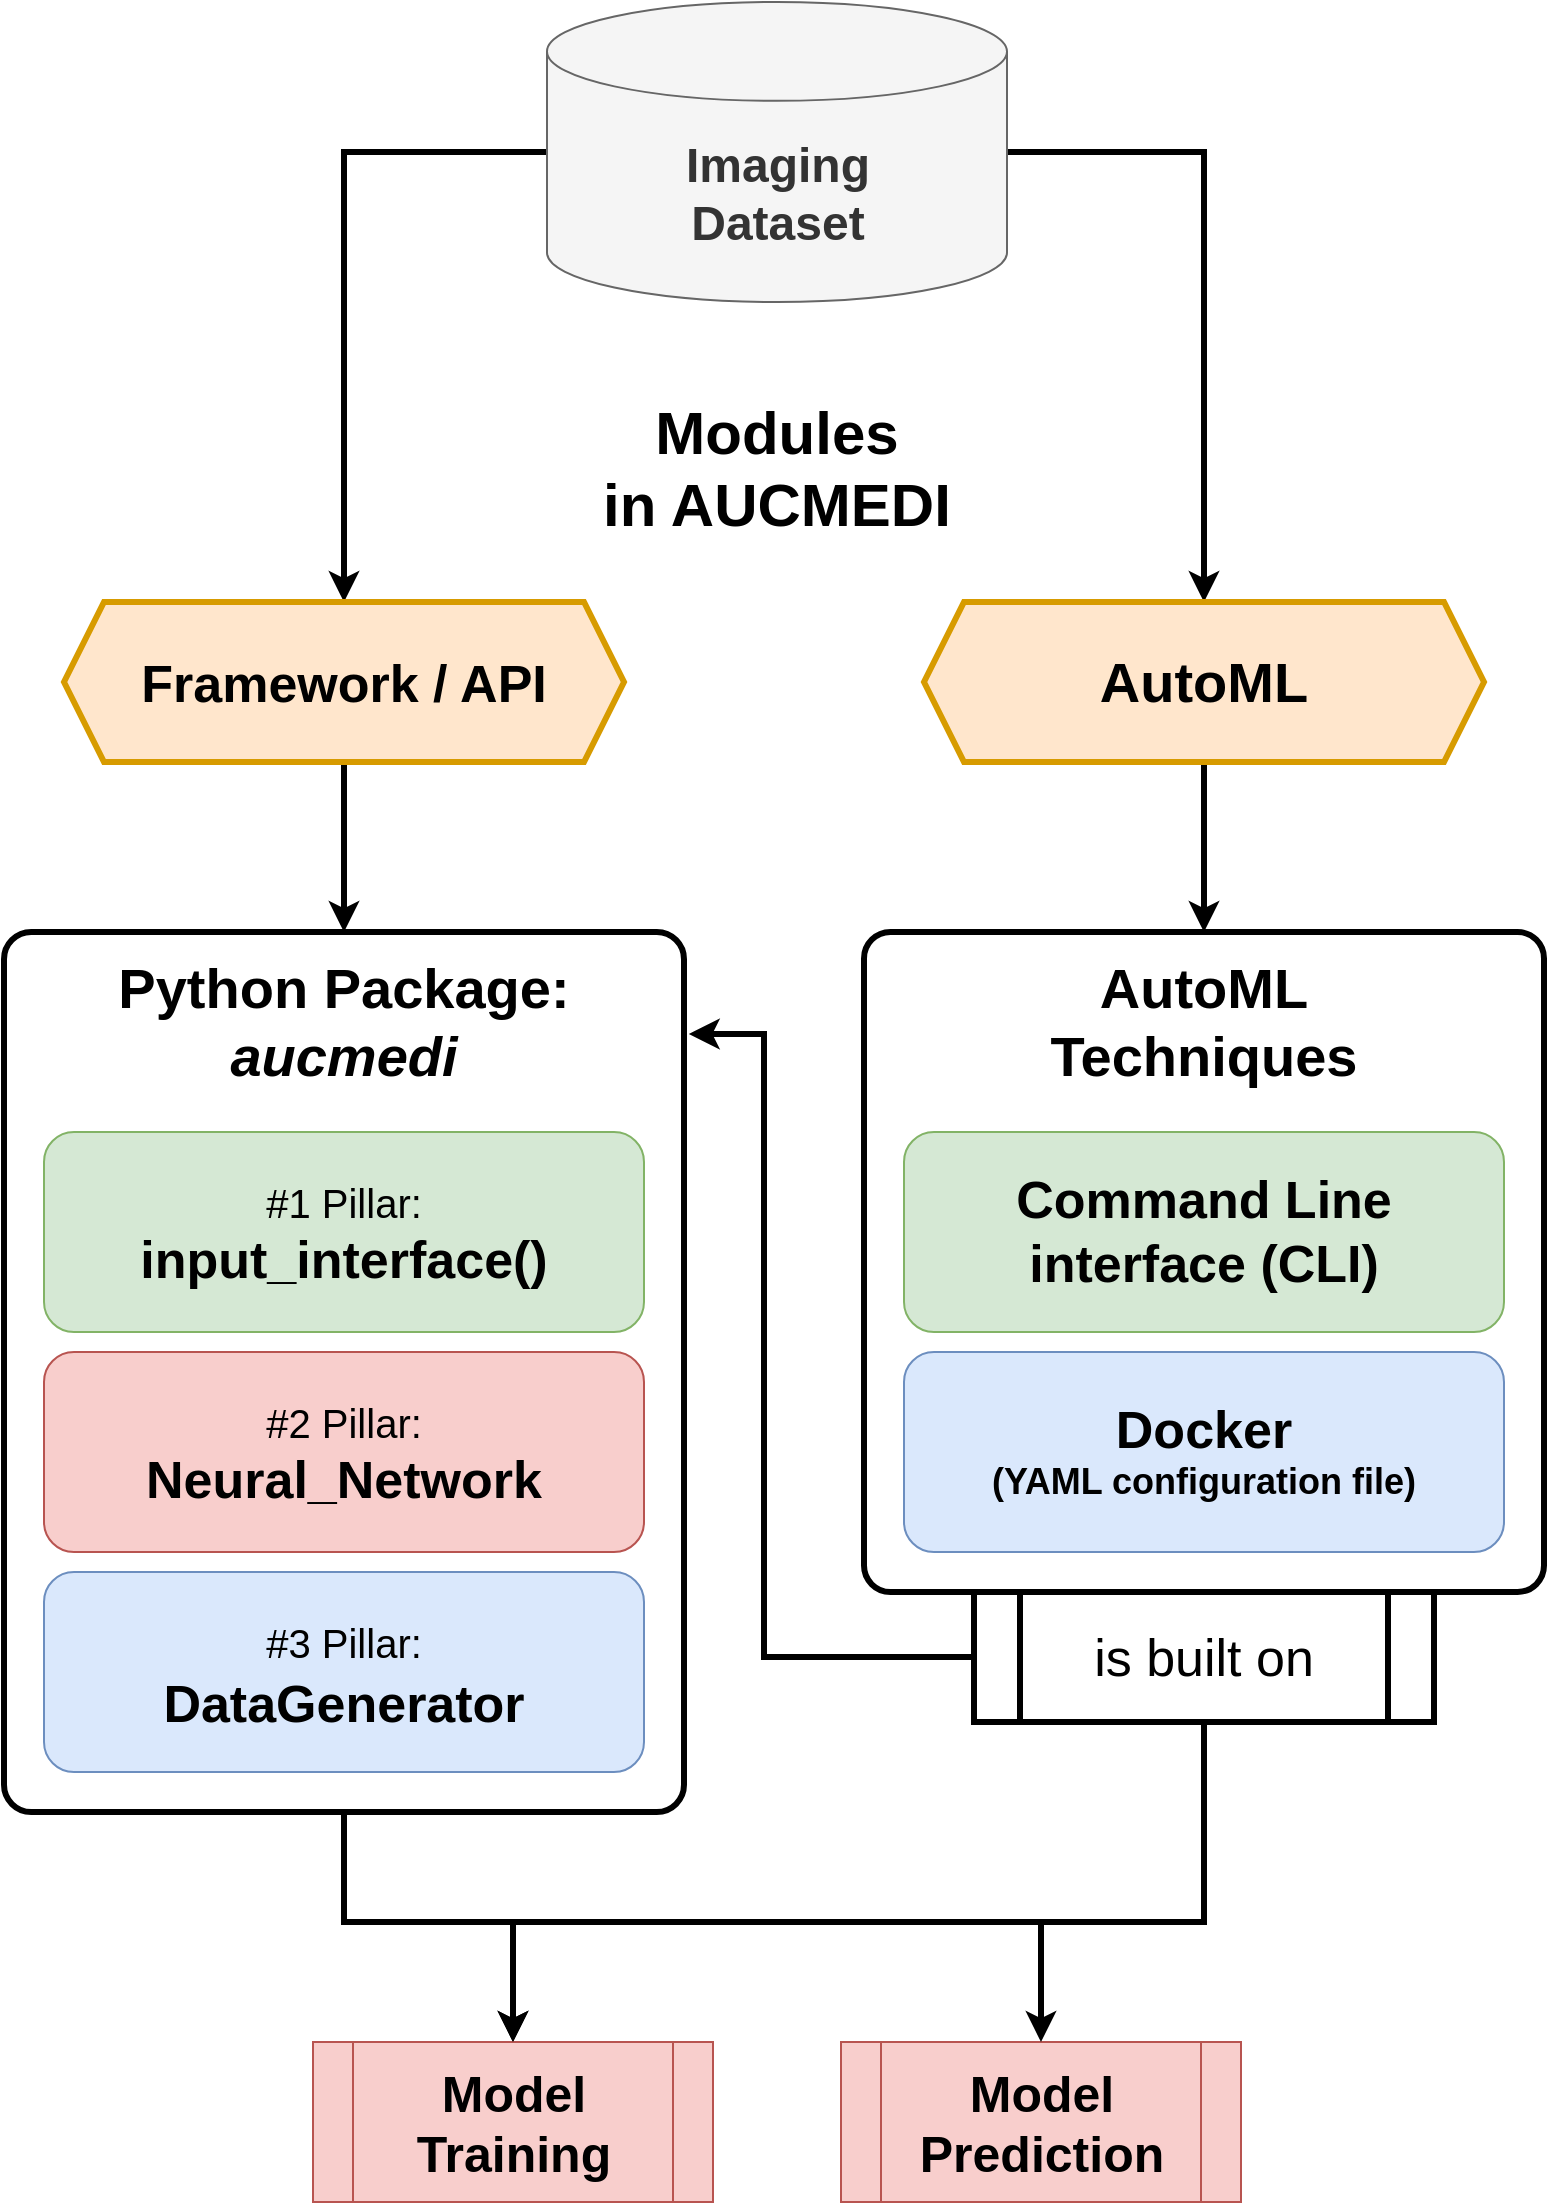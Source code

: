 <mxfile version="17.5.0" type="device"><diagram id="Y3FxYfprjLi3GGuL_y6j" name="Page-1"><mxGraphModel dx="2367" dy="2081" grid="1" gridSize="10" guides="1" tooltips="1" connect="1" arrows="1" fold="1" page="1" pageScale="1" pageWidth="827" pageHeight="1169" math="0" shadow="0"><root><mxCell id="0"/><mxCell id="1" parent="0"/><mxCell id="7Sw8TzUBZkpcF2cHJGOE-29" style="edgeStyle=orthogonalEdgeStyle;rounded=0;orthogonalLoop=1;jettySize=auto;html=1;entryX=0.5;entryY=0;entryDx=0;entryDy=0;fontSize=26;strokeWidth=3;" edge="1" parent="1" source="7Sw8TzUBZkpcF2cHJGOE-2" target="pe6ruL8o526zXLX8FnUG-49"><mxGeometry relative="1" as="geometry"><Array as="points"><mxPoint x="110" y="580"/><mxPoint x="194" y="580"/></Array></mxGeometry></mxCell><mxCell id="7Sw8TzUBZkpcF2cHJGOE-2" value="" style="rounded=1;whiteSpace=wrap;html=1;arcSize=4;strokeWidth=3;" vertex="1" parent="1"><mxGeometry x="-60" y="85" width="340" height="440" as="geometry"/></mxCell><mxCell id="pe6ruL8o526zXLX8FnUG-1" value="&lt;div style=&quot;font-size: 20px&quot;&gt;&lt;font style=&quot;font-size: 20px&quot;&gt;&lt;font style=&quot;font-size: 20px&quot;&gt;#1 Pillar:&lt;/font&gt;&lt;/font&gt;&lt;b&gt;&lt;font style=&quot;font-size: 24px&quot;&gt;&lt;br&gt;&lt;/font&gt;&lt;/b&gt;&lt;/div&gt;&lt;div&gt;&lt;font size=&quot;1&quot;&gt;&lt;b&gt;&lt;font style=&quot;font-size: 24px&quot;&gt;&lt;font style=&quot;font-size: 24px&quot;&gt;&lt;font style=&quot;font-size: 26px&quot;&gt;input_interface()&lt;/font&gt;&lt;/font&gt;&lt;/font&gt;&lt;/b&gt;&lt;/font&gt;&lt;/div&gt;" style="rounded=1;whiteSpace=wrap;html=1;fillColor=#d5e8d4;strokeColor=#82b366;" parent="1" vertex="1"><mxGeometry x="-40" y="185" width="300" height="100" as="geometry"/></mxCell><mxCell id="7Sw8TzUBZkpcF2cHJGOE-26" style="edgeStyle=orthogonalEdgeStyle;rounded=0;orthogonalLoop=1;jettySize=auto;html=1;entryX=0.5;entryY=0;entryDx=0;entryDy=0;fontSize=26;strokeWidth=3;exitX=1;exitY=0.5;exitDx=0;exitDy=0;exitPerimeter=0;" edge="1" parent="1" source="pe6ruL8o526zXLX8FnUG-6" target="7Sw8TzUBZkpcF2cHJGOE-7"><mxGeometry relative="1" as="geometry"/></mxCell><mxCell id="7Sw8TzUBZkpcF2cHJGOE-27" style="edgeStyle=orthogonalEdgeStyle;rounded=0;orthogonalLoop=1;jettySize=auto;html=1;entryX=0.5;entryY=0;entryDx=0;entryDy=0;fontSize=26;strokeWidth=3;exitX=0;exitY=0.5;exitDx=0;exitDy=0;exitPerimeter=0;" edge="1" parent="1" source="pe6ruL8o526zXLX8FnUG-6" target="7Sw8TzUBZkpcF2cHJGOE-6"><mxGeometry relative="1" as="geometry"/></mxCell><mxCell id="pe6ruL8o526zXLX8FnUG-6" value="&lt;div&gt;&lt;b&gt;&lt;font style=&quot;font-size: 24px&quot;&gt;Imaging&lt;/font&gt;&lt;/b&gt;&lt;/div&gt;&lt;div&gt;&lt;b&gt;&lt;font style=&quot;font-size: 24px&quot;&gt;Dataset&lt;/font&gt;&lt;/b&gt;&lt;/div&gt;" style="shape=cylinder3;whiteSpace=wrap;html=1;boundedLbl=1;backgroundOutline=1;size=24.714;fillColor=#f5f5f5;fontColor=#333333;strokeColor=#666666;" parent="1" vertex="1"><mxGeometry x="211.5" y="-380" width="230" height="150" as="geometry"/></mxCell><mxCell id="pe6ruL8o526zXLX8FnUG-7" value="&lt;div style=&quot;font-size: 18px&quot;&gt;&lt;font style=&quot;font-size: 18px&quot; size=&quot;1&quot;&gt;&lt;font style=&quot;font-size: 20px&quot;&gt;#2 Pillar:&lt;/font&gt;&lt;/font&gt;&lt;b&gt;&lt;font style=&quot;font-size: 24px&quot;&gt;&lt;br&gt;&lt;/font&gt;&lt;/b&gt;&lt;/div&gt;&lt;div&gt;&lt;font size=&quot;1&quot;&gt;&lt;b&gt;&lt;font style=&quot;font-size: 24px&quot;&gt;&lt;font style=&quot;font-size: 24px&quot;&gt;&lt;font style=&quot;font-size: 26px&quot;&gt;Neural_Network&lt;/font&gt;&lt;/font&gt;&lt;/font&gt;&lt;/b&gt;&lt;/font&gt;&lt;/div&gt;" style="rounded=1;whiteSpace=wrap;html=1;fillColor=#f8cecc;strokeColor=#b85450;" parent="1" vertex="1"><mxGeometry x="-40" y="295" width="300" height="100" as="geometry"/></mxCell><mxCell id="pe6ruL8o526zXLX8FnUG-8" value="&lt;div style=&quot;font-size: 20px&quot;&gt;&lt;font style=&quot;font-size: 20px&quot;&gt;&lt;font style=&quot;font-size: 20px&quot;&gt;#3 Pillar:&lt;/font&gt;&lt;/font&gt;&lt;font style=&quot;font-size: 20px&quot;&gt;&lt;b&gt;&lt;font style=&quot;font-size: 26px&quot;&gt;&lt;br&gt;&lt;/font&gt;&lt;/b&gt;&lt;/font&gt;&lt;/div&gt;&lt;div style=&quot;font-size: 26px&quot;&gt;&lt;font style=&quot;font-size: 26px&quot;&gt;&lt;b&gt;&lt;font style=&quot;font-size: 26px&quot;&gt;&lt;font style=&quot;font-size: 26px&quot;&gt;&lt;font style=&quot;font-size: 26px&quot;&gt;DataGenerator&lt;/font&gt;&lt;/font&gt;&lt;/font&gt;&lt;/b&gt;&lt;/font&gt;&lt;/div&gt;" style="rounded=1;whiteSpace=wrap;html=1;fillColor=#dae8fc;strokeColor=#6c8ebf;" parent="1" vertex="1"><mxGeometry x="-40" y="405" width="300" height="100" as="geometry"/></mxCell><mxCell id="pe6ruL8o526zXLX8FnUG-49" value="&lt;div style=&quot;font-size: 25px&quot;&gt;&lt;font style=&quot;font-size: 25px&quot;&gt;&lt;b&gt;&lt;font style=&quot;font-size: 25px&quot;&gt;Model&lt;/font&gt;&lt;/b&gt;&lt;/font&gt;&lt;/div&gt;&lt;div style=&quot;font-size: 25px&quot;&gt;&lt;font style=&quot;font-size: 25px&quot;&gt;&lt;b&gt;&lt;font style=&quot;font-size: 25px&quot;&gt;Training&lt;br&gt;&lt;/font&gt;&lt;/b&gt;&lt;/font&gt;&lt;/div&gt;" style="shape=process;whiteSpace=wrap;html=1;backgroundOutline=1;fontSize=12;fillColor=#f8cecc;strokeColor=#b85450;" parent="1" vertex="1"><mxGeometry x="94.5" y="640" width="200" height="80" as="geometry"/></mxCell><mxCell id="pe6ruL8o526zXLX8FnUG-50" value="&lt;div style=&quot;font-size: 25px&quot;&gt;&lt;font style=&quot;font-size: 25px&quot;&gt;&lt;b&gt;&lt;font style=&quot;font-size: 25px&quot;&gt;Model&lt;/font&gt;&lt;/b&gt;&lt;/font&gt;&lt;/div&gt;&lt;div style=&quot;font-size: 25px&quot;&gt;&lt;font style=&quot;font-size: 25px&quot;&gt;&lt;b&gt;&lt;font style=&quot;font-size: 25px&quot;&gt;Prediction&lt;br&gt;&lt;/font&gt;&lt;/b&gt;&lt;/font&gt;&lt;/div&gt;" style="shape=process;whiteSpace=wrap;html=1;backgroundOutline=1;fontSize=12;fillColor=#f8cecc;strokeColor=#b85450;" parent="1" vertex="1"><mxGeometry x="358.5" y="640" width="200" height="80" as="geometry"/></mxCell><mxCell id="7Sw8TzUBZkpcF2cHJGOE-3" value="&lt;div style=&quot;font-size: 28px&quot;&gt;&lt;font style=&quot;font-size: 28px&quot;&gt;&lt;b&gt;&lt;font style=&quot;font-size: 28px&quot;&gt;Python Package:&lt;/font&gt;&lt;/b&gt;&lt;/font&gt;&lt;/div&gt;&lt;div style=&quot;font-size: 28px&quot;&gt;&lt;font style=&quot;font-size: 28px&quot;&gt;&lt;b&gt;&lt;font style=&quot;font-size: 28px&quot;&gt;&lt;i&gt;aucmedi&lt;/i&gt;&lt;br&gt;&lt;/font&gt;&lt;/b&gt;&lt;/font&gt;&lt;/div&gt;" style="text;html=1;strokeColor=none;fillColor=none;align=center;verticalAlign=middle;whiteSpace=wrap;rounded=0;" vertex="1" parent="1"><mxGeometry x="-15" y="115" width="250" height="30" as="geometry"/></mxCell><mxCell id="7Sw8TzUBZkpcF2cHJGOE-19" style="edgeStyle=orthogonalEdgeStyle;rounded=0;orthogonalLoop=1;jettySize=auto;html=1;entryX=0.5;entryY=0;entryDx=0;entryDy=0;fontSize=26;strokeWidth=3;" edge="1" parent="1" source="7Sw8TzUBZkpcF2cHJGOE-6" target="7Sw8TzUBZkpcF2cHJGOE-2"><mxGeometry relative="1" as="geometry"/></mxCell><mxCell id="7Sw8TzUBZkpcF2cHJGOE-6" value="&lt;font style=&quot;font-size: 26px&quot;&gt;&lt;b&gt;Framework / API&lt;br&gt;&lt;/b&gt;&lt;/font&gt;" style="shape=hexagon;perimeter=hexagonPerimeter2;whiteSpace=wrap;html=1;fixedSize=1;fontSize=28;strokeWidth=3;fillColor=#ffe6cc;strokeColor=#d79b00;" vertex="1" parent="1"><mxGeometry x="-30" y="-80" width="280" height="80" as="geometry"/></mxCell><mxCell id="7Sw8TzUBZkpcF2cHJGOE-18" style="edgeStyle=orthogonalEdgeStyle;rounded=0;orthogonalLoop=1;jettySize=auto;html=1;entryX=0.5;entryY=0;entryDx=0;entryDy=0;fontSize=26;strokeWidth=3;" edge="1" parent="1" source="7Sw8TzUBZkpcF2cHJGOE-7" target="7Sw8TzUBZkpcF2cHJGOE-13"><mxGeometry relative="1" as="geometry"/></mxCell><mxCell id="7Sw8TzUBZkpcF2cHJGOE-7" value="&lt;b&gt;AutoML&lt;/b&gt;" style="shape=hexagon;perimeter=hexagonPerimeter2;whiteSpace=wrap;html=1;fixedSize=1;fontSize=28;strokeWidth=3;fillColor=#ffe6cc;strokeColor=#d79b00;" vertex="1" parent="1"><mxGeometry x="400" y="-80" width="280" height="80" as="geometry"/></mxCell><mxCell id="7Sw8TzUBZkpcF2cHJGOE-13" value="" style="rounded=1;whiteSpace=wrap;html=1;arcSize=4;strokeWidth=3;" vertex="1" parent="1"><mxGeometry x="370" y="85" width="340" height="330" as="geometry"/></mxCell><mxCell id="7Sw8TzUBZkpcF2cHJGOE-14" value="&lt;div style=&quot;font-size: 28px&quot;&gt;&lt;font style=&quot;font-size: 28px&quot;&gt;&lt;b&gt;&lt;font style=&quot;font-size: 28px&quot;&gt;AutoML Techniques&lt;br&gt;&lt;/font&gt;&lt;/b&gt;&lt;/font&gt;&lt;/div&gt;" style="text;html=1;strokeColor=none;fillColor=none;align=center;verticalAlign=middle;whiteSpace=wrap;rounded=0;" vertex="1" parent="1"><mxGeometry x="415" y="115" width="250" height="30" as="geometry"/></mxCell><mxCell id="7Sw8TzUBZkpcF2cHJGOE-15" value="&lt;div style=&quot;font-size: 30px&quot;&gt;&lt;font style=&quot;font-size: 30px&quot;&gt;&lt;b&gt;&lt;font style=&quot;font-size: 30px&quot;&gt;&lt;font style=&quot;font-size: 30px&quot;&gt;Modules&lt;/font&gt;&lt;br&gt;&lt;/font&gt;&lt;/b&gt;&lt;/font&gt;&lt;/div&gt;&lt;div style=&quot;font-size: 30px&quot;&gt;&lt;font style=&quot;font-size: 30px&quot;&gt;&lt;b&gt;&lt;font style=&quot;font-size: 30px&quot;&gt;in AUCMEDI&lt;/font&gt;&lt;/b&gt;&lt;/font&gt;&lt;/div&gt;" style="text;html=1;strokeColor=none;fillColor=none;align=center;verticalAlign=middle;whiteSpace=wrap;rounded=0;fontSize=26;" vertex="1" parent="1"><mxGeometry x="220" y="-190" width="213" height="85" as="geometry"/></mxCell><mxCell id="7Sw8TzUBZkpcF2cHJGOE-16" value="&lt;div&gt;&lt;font size=&quot;1&quot;&gt;&lt;b&gt;&lt;font style=&quot;font-size: 24px&quot;&gt;&lt;font style=&quot;font-size: 24px&quot;&gt;&lt;font style=&quot;font-size: 26px&quot;&gt;Command Line interface (CLI)&lt;br&gt;&lt;/font&gt;&lt;/font&gt;&lt;/font&gt;&lt;/b&gt;&lt;/font&gt;&lt;/div&gt;" style="rounded=1;whiteSpace=wrap;html=1;fillColor=#d5e8d4;strokeColor=#82b366;" vertex="1" parent="1"><mxGeometry x="390" y="185" width="300" height="100" as="geometry"/></mxCell><mxCell id="7Sw8TzUBZkpcF2cHJGOE-17" value="&lt;div style=&quot;font-size: 18px&quot;&gt;&lt;font style=&quot;font-size: 18px&quot; size=&quot;1&quot;&gt;&lt;b&gt;&lt;font style=&quot;font-size: 18px&quot;&gt;&lt;font style=&quot;font-size: 18px&quot;&gt;&lt;font style=&quot;font-size: 26px&quot;&gt;Docker&lt;/font&gt;&lt;/font&gt;&lt;/font&gt;&lt;/b&gt;&lt;/font&gt;&lt;/div&gt;&lt;div style=&quot;font-size: 18px&quot;&gt;&lt;font style=&quot;font-size: 18px&quot;&gt;&lt;b&gt;&lt;font style=&quot;font-size: 18px&quot;&gt;&lt;font style=&quot;font-size: 18px&quot;&gt;&lt;font style=&quot;font-size: 18px&quot;&gt;&lt;font style=&quot;font-size: 18px&quot;&gt;(YAML configuration file)&lt;/font&gt;&lt;br&gt;&lt;/font&gt;&lt;/font&gt;&lt;/font&gt;&lt;/b&gt;&lt;/font&gt;&lt;/div&gt;" style="rounded=1;whiteSpace=wrap;html=1;fillColor=#dae8fc;strokeColor=#6c8ebf;" vertex="1" parent="1"><mxGeometry x="390" y="295" width="300" height="100" as="geometry"/></mxCell><mxCell id="7Sw8TzUBZkpcF2cHJGOE-24" style="edgeStyle=orthogonalEdgeStyle;rounded=0;orthogonalLoop=1;jettySize=auto;html=1;entryX=1.007;entryY=0.117;entryDx=0;entryDy=0;fontSize=26;strokeWidth=3;entryPerimeter=0;" edge="1" parent="1" source="7Sw8TzUBZkpcF2cHJGOE-20" target="7Sw8TzUBZkpcF2cHJGOE-2"><mxGeometry relative="1" as="geometry"><Array as="points"><mxPoint x="320" y="448"/><mxPoint x="320" y="136"/><mxPoint x="282" y="136"/></Array></mxGeometry></mxCell><mxCell id="7Sw8TzUBZkpcF2cHJGOE-28" style="edgeStyle=orthogonalEdgeStyle;rounded=0;orthogonalLoop=1;jettySize=auto;html=1;entryX=0.5;entryY=0;entryDx=0;entryDy=0;fontSize=26;strokeWidth=3;" edge="1" parent="1" source="7Sw8TzUBZkpcF2cHJGOE-20" target="pe6ruL8o526zXLX8FnUG-50"><mxGeometry relative="1" as="geometry"><Array as="points"><mxPoint x="540" y="580"/><mxPoint x="458" y="580"/></Array></mxGeometry></mxCell><mxCell id="7Sw8TzUBZkpcF2cHJGOE-31" style="edgeStyle=orthogonalEdgeStyle;rounded=0;orthogonalLoop=1;jettySize=auto;html=1;entryX=0.5;entryY=0;entryDx=0;entryDy=0;fontSize=26;strokeWidth=3;" edge="1" parent="1" source="7Sw8TzUBZkpcF2cHJGOE-20" target="pe6ruL8o526zXLX8FnUG-49"><mxGeometry relative="1" as="geometry"><Array as="points"><mxPoint x="540" y="580"/><mxPoint x="194" y="580"/></Array></mxGeometry></mxCell><mxCell id="7Sw8TzUBZkpcF2cHJGOE-20" value="&lt;font style=&quot;font-size: 26px&quot;&gt;is built on&lt;/font&gt;" style="shape=process;whiteSpace=wrap;html=1;backgroundOutline=1;fontSize=26;strokeWidth=3;" vertex="1" parent="1"><mxGeometry x="425" y="415" width="230" height="65" as="geometry"/></mxCell></root></mxGraphModel></diagram></mxfile>
